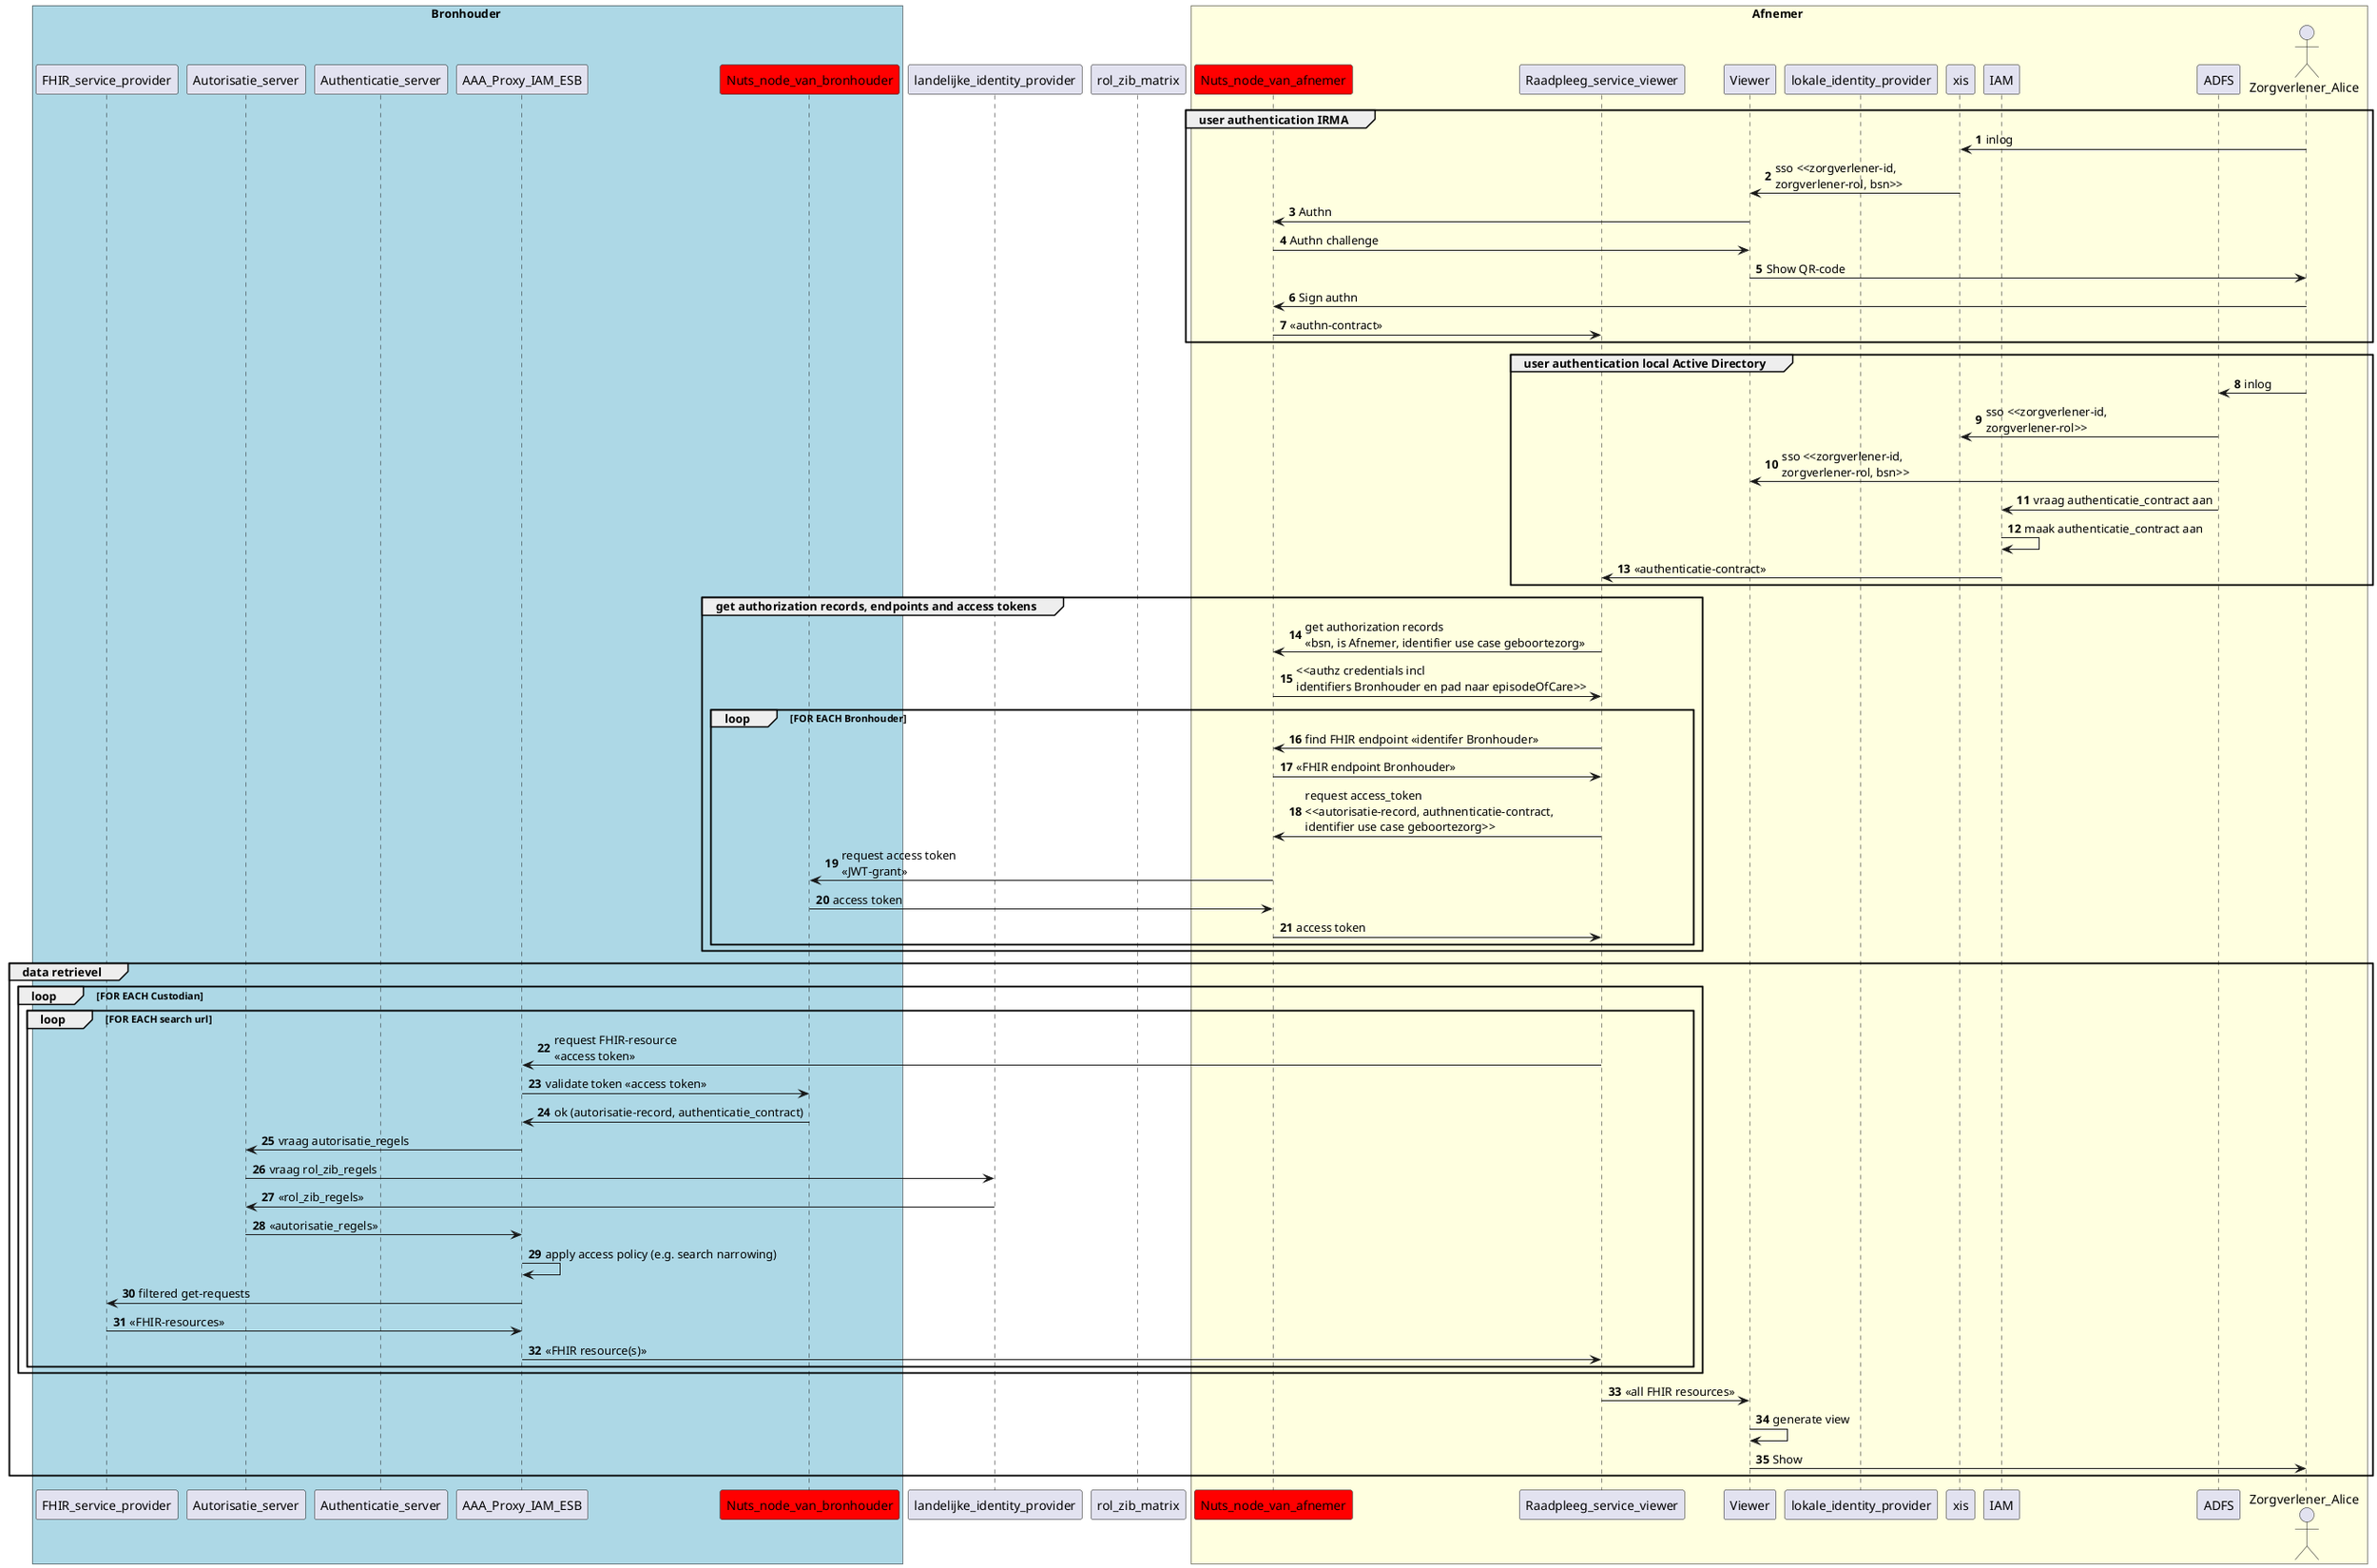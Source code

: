 @startuml
autonumber
box Bronhouder #lightblue
'actor Zorgverlener_Bob'
'participant Vastleg'
'participant Opslag'
'participant Extractie'
'participant Conversie as convertor'
participant FHIR_service_provider as RS
'participant lokale_toestemmingenregistratie as lokgrond'
participant Autorisatie_server
participant Authenticatie_server
participant AAA_Proxy_IAM_ESB as proxy
participant Nuts_node_van_bronhouder as Custodian_Node #red
end box

participant landelijke_identity_provider
participant rol_zib_matrix

box Afnemer #lightyellow
participant Nuts_node_van_afnemer as Actor_Node #red
participant Raadpleeg_service_viewer as data_client 
participant Viewer
participant lokale_identity_provider
participant xis
participant IAM
participant ADFS as AD
actor Zorgverlener_Alice as Practitioner_Alice
end box

group user authentication IRMA
  Practitioner_Alice -> xis: inlog
  xis -> Viewer : sso <<zorgverlener-id,\nzorgverlener-rol, bsn>>
  Viewer -> Actor_Node: Authn
  Actor_Node -> Viewer : Authn challenge
  Viewer -> Practitioner_Alice : Show QR-code
  Practitioner_Alice -> Actor_Node: Sign authn
  Actor_Node -> data_client : <<authn-contract>>
end

group user authentication local Active Directory
  Practitioner_Alice -> AD: inlog
  AD -> xis : sso <<zorgverlener-id,\nzorgverlener-rol>>
  AD -> Viewer : sso <<zorgverlener-id,\nzorgverlener-rol, bsn>>
  AD -> IAM : vraag authenticatie_contract aan
  IAM -> IAM: maak authenticatie_contract aan
  IAM -> data_client : <<authenticatie-contract>>
  'Viewer -> Actor_Node: Authn'
  'Actor_Node -> Viewer : Authn challenge'
  'Viewer -> Practitioner_Alice : Show QR-code'
  'Practitioner_Alice -> Actor_Node: Sign authn'
  
end

group get authorization records, endpoints and access tokens
  data_client -> Actor_Node : get authorization records\n<<bsn, is Afnemer, identifier use case geboortezorg>>
  Actor_Node -> data_client : <<authz credentials incl\nidentifiers Bronhouder en pad naar episodeOfCare>>
  
  loop FOR EACH Bronhouder
    data_client -> Actor_Node : find FHIR endpoint <<identifer Bronhouder>>
    Actor_Node -> data_client : <<FHIR endpoint Bronhouder>>
    data_client -> Actor_Node : request access_token\n<<autorisatie-record, authnenticatie-contract,\nidentifier use case geboortezorg>>
    Actor_Node -> Custodian_Node : request access token\n<<JWT-grant>>
    Custodian_Node -> Actor_Node: access token
    Actor_Node -> data_client : access token
  end
end

group data retrievel
  loop FOR EACH Custodian
    loop FOR EACH search url
      data_client -> proxy : request FHIR-resource\n<<access token>>
      proxy -> Custodian_Node: validate token <<access token>>
      Custodian_Node -> proxy: ok (autorisatie-record, authenticatie_contract)
      proxy -> Autorisatie_server: vraag autorisatie_regels
      Autorisatie_server -> landelijke_identity_provider: vraag rol_zib_regels
      landelijke_identity_provider -> Autorisatie_server: <<rol_zib_regels>>
      Autorisatie_server -> proxy : <<autorisatie_regels>>
      proxy -> proxy: apply access policy (e.g. search narrowing)
      proxy -> RS: filtered get-requests
      RS -> proxy: <<FHIR-resources>>
      proxy -> data_client : <<FHIR resource(s)>>
    end
  end
  data_client -> Viewer: <<all FHIR resources>>
  Viewer -> Viewer: generate view
  Viewer -> Practitioner_Alice : Show
end
@enduml
